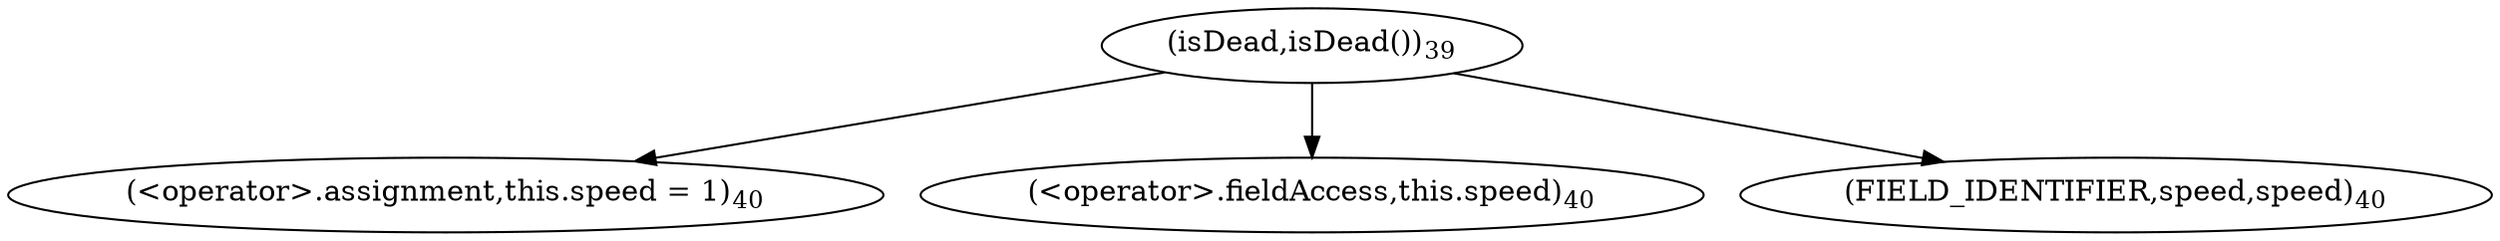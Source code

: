 digraph "draw" {  
"102" [label = <(isDead,isDead())<SUB>39</SUB>> ]
"104" [label = <(&lt;operator&gt;.assignment,this.speed = 1)<SUB>40</SUB>> ]
"105" [label = <(&lt;operator&gt;.fieldAccess,this.speed)<SUB>40</SUB>> ]
"107" [label = <(FIELD_IDENTIFIER,speed,speed)<SUB>40</SUB>> ]
  "102" -> "107" 
  "102" -> "104" 
  "102" -> "105" 
}
